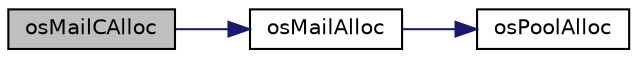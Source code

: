 digraph "osMailCAlloc"
{
  edge [fontname="Helvetica",fontsize="10",labelfontname="Helvetica",labelfontsize="10"];
  node [fontname="Helvetica",fontsize="10",shape=record];
  rankdir="LR";
  Node24 [label="osMailCAlloc",height=0.2,width=0.4,color="black", fillcolor="grey75", style="filled", fontcolor="black"];
  Node24 -> Node25 [color="midnightblue",fontsize="10",style="solid",fontname="Helvetica"];
  Node25 [label="osMailAlloc",height=0.2,width=0.4,color="black", fillcolor="white", style="filled",URL="$cmsis__os_8c.html#ac985d7f260b80d7891157697b760aa02",tooltip="Allocate a memory block from a mail. "];
  Node25 -> Node26 [color="midnightblue",fontsize="10",style="solid",fontname="Helvetica"];
  Node26 [label="osPoolAlloc",height=0.2,width=0.4,color="black", fillcolor="white", style="filled",URL="$cmsis__os_8c.html#ab4bc93bf17f94ca99363e53e1a763fb5",tooltip="Allocate a memory block from a memory pool. "];
}
